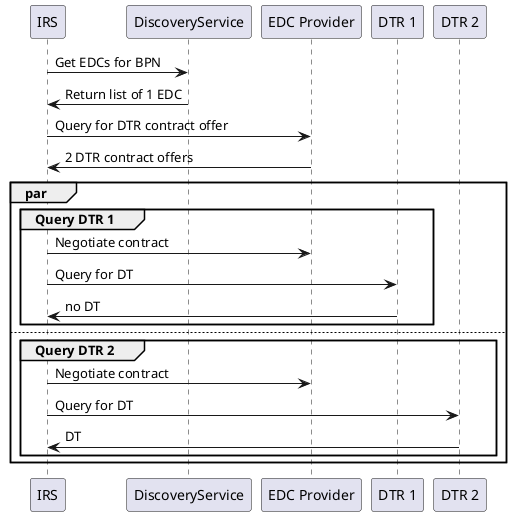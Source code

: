@startuml
participant IRS
participant DiscoveryService
participant "EDC Provider" as EDCProvider
participant "DTR 1" as DTR1
participant "DTR 2" as DTR2

IRS -> DiscoveryService: Get EDCs for BPN
DiscoveryService -> IRS: Return list of 1 EDC
IRS -> EDCProvider: Query for DTR contract offer
EDCProvider -> IRS: 2 DTR contract offers

par
    group Query DTR 1
        IRS -> EDCProvider: Negotiate contract
        IRS -> DTR1: Query for DT
        DTR1 -> IRS: no DT
    end

    else

    group Query DTR 2
        IRS -> EDCProvider: Negotiate contract
        IRS -> DTR2: Query for DT
        DTR2 -> IRS: DT
    end
end
@enduml
